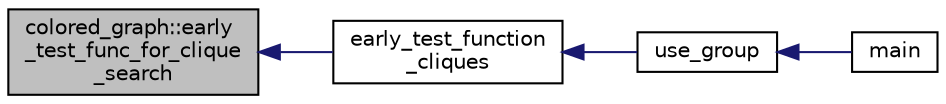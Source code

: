 digraph "colored_graph::early_test_func_for_clique_search"
{
  edge [fontname="Helvetica",fontsize="10",labelfontname="Helvetica",labelfontsize="10"];
  node [fontname="Helvetica",fontsize="10",shape=record];
  rankdir="LR";
  Node271 [label="colored_graph::early\l_test_func_for_clique\l_search",height=0.2,width=0.4,color="black", fillcolor="grey75", style="filled", fontcolor="black"];
  Node271 -> Node272 [dir="back",color="midnightblue",fontsize="10",style="solid",fontname="Helvetica"];
  Node272 [label="early_test_function\l_cliques",height=0.2,width=0.4,color="black", fillcolor="white", style="filled",URL="$d9/d9f/all__cliques_8_c.html#a09f78bde7f687bf1bae36dd883bb182a"];
  Node272 -> Node273 [dir="back",color="midnightblue",fontsize="10",style="solid",fontname="Helvetica"];
  Node273 [label="use_group",height=0.2,width=0.4,color="black", fillcolor="white", style="filled",URL="$d9/d9f/all__cliques_8_c.html#aba62531e97173264c39afe2c7857af31"];
  Node273 -> Node274 [dir="back",color="midnightblue",fontsize="10",style="solid",fontname="Helvetica"];
  Node274 [label="main",height=0.2,width=0.4,color="black", fillcolor="white", style="filled",URL="$d9/d9f/all__cliques_8_c.html#a3c04138a5bfe5d72780bb7e82a18e627"];
}
